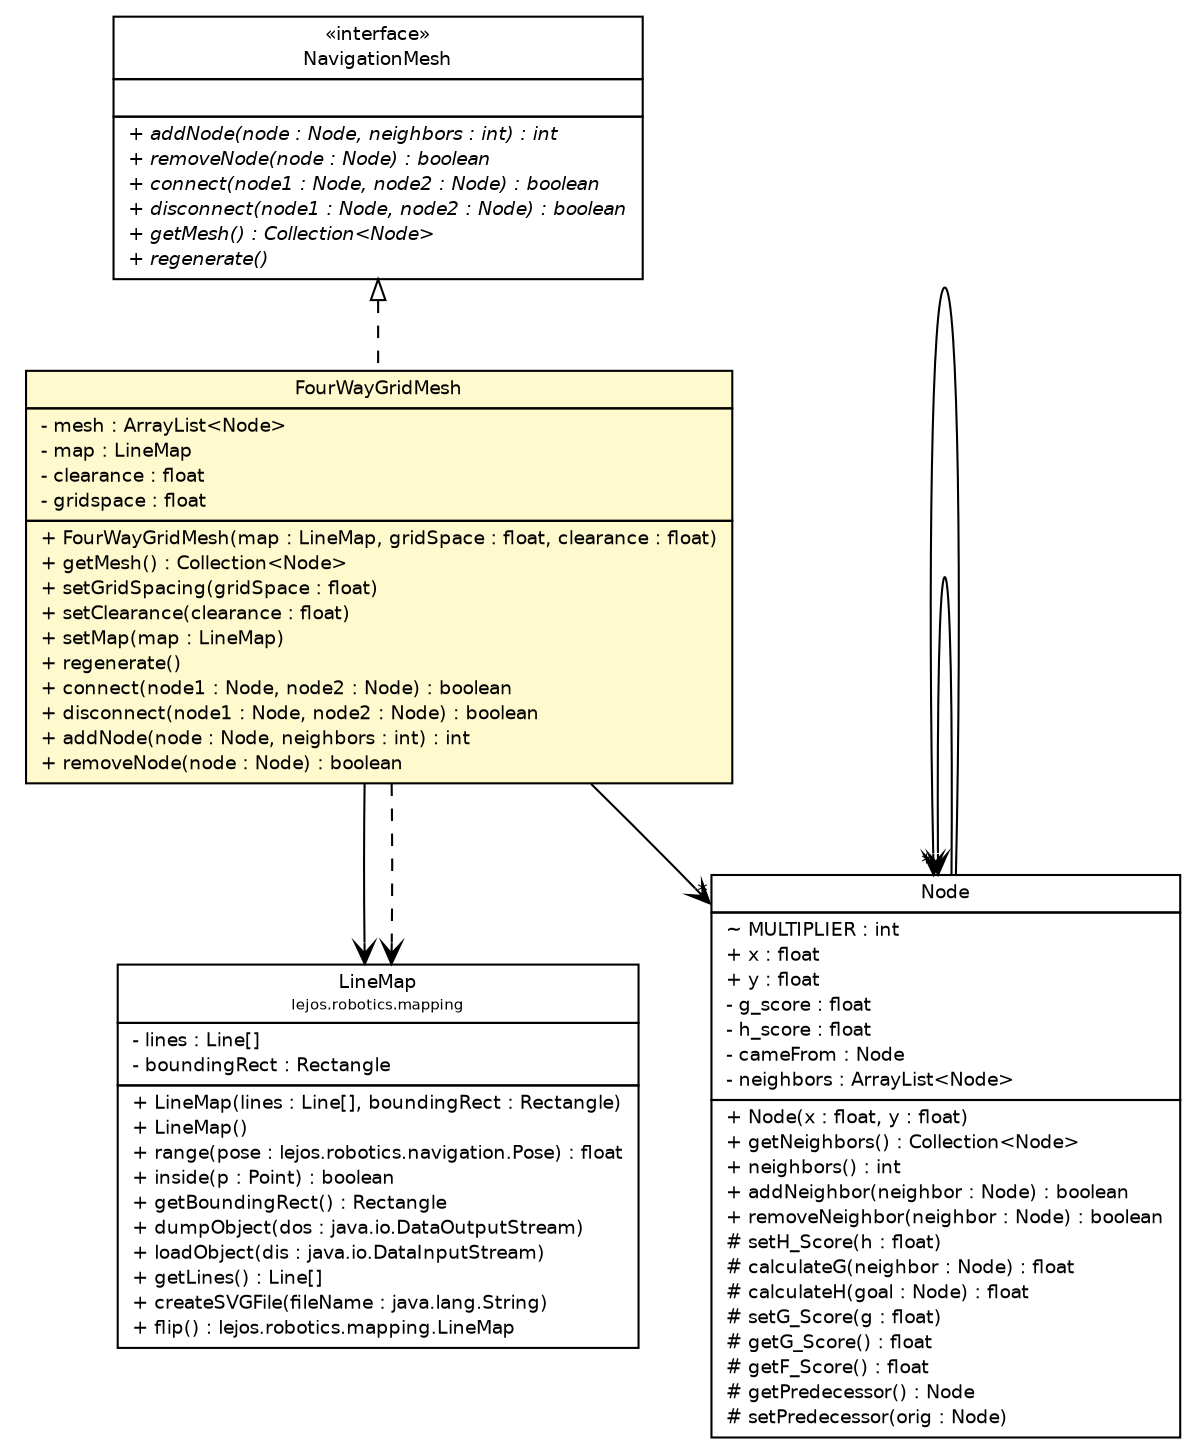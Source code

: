 #!/usr/local/bin/dot
#
# Class diagram 
# Generated by UMLGraph version R5_6-24-gf6e263 (http://www.umlgraph.org/)
#

digraph G {
	edge [fontname="Helvetica",fontsize=10,labelfontname="Helvetica",labelfontsize=10];
	node [fontname="Helvetica",fontsize=10,shape=plaintext];
	nodesep=0.25;
	ranksep=0.5;
	// lejos.robotics.mapping.LineMap
	c1609 [label=<<table title="lejos.robotics.mapping.LineMap" border="0" cellborder="1" cellspacing="0" cellpadding="2" port="p" href="../mapping/LineMap.html">
		<tr><td><table border="0" cellspacing="0" cellpadding="1">
<tr><td align="center" balign="center"> LineMap </td></tr>
<tr><td align="center" balign="center"><font point-size="7.0"> lejos.robotics.mapping </font></td></tr>
		</table></td></tr>
		<tr><td><table border="0" cellspacing="0" cellpadding="1">
<tr><td align="left" balign="left"> - lines : Line[] </td></tr>
<tr><td align="left" balign="left"> - boundingRect : Rectangle </td></tr>
		</table></td></tr>
		<tr><td><table border="0" cellspacing="0" cellpadding="1">
<tr><td align="left" balign="left"> + LineMap(lines : Line[], boundingRect : Rectangle) </td></tr>
<tr><td align="left" balign="left"> + LineMap() </td></tr>
<tr><td align="left" balign="left"> + range(pose : lejos.robotics.navigation.Pose) : float </td></tr>
<tr><td align="left" balign="left"> + inside(p : Point) : boolean </td></tr>
<tr><td align="left" balign="left"> + getBoundingRect() : Rectangle </td></tr>
<tr><td align="left" balign="left"> + dumpObject(dos : java.io.DataOutputStream) </td></tr>
<tr><td align="left" balign="left"> + loadObject(dis : java.io.DataInputStream) </td></tr>
<tr><td align="left" balign="left"> + getLines() : Line[] </td></tr>
<tr><td align="left" balign="left"> + createSVGFile(fileName : java.lang.String) </td></tr>
<tr><td align="left" balign="left"> + flip() : lejos.robotics.mapping.LineMap </td></tr>
		</table></td></tr>
		</table>>, URL="../mapping/LineMap.html", fontname="Helvetica", fontcolor="black", fontsize=9.0];
	// lejos.robotics.pathfinding.FourWayGridMesh
	c1648 [label=<<table title="lejos.robotics.pathfinding.FourWayGridMesh" border="0" cellborder="1" cellspacing="0" cellpadding="2" port="p" bgcolor="lemonChiffon" href="./FourWayGridMesh.html">
		<tr><td><table border="0" cellspacing="0" cellpadding="1">
<tr><td align="center" balign="center"> FourWayGridMesh </td></tr>
		</table></td></tr>
		<tr><td><table border="0" cellspacing="0" cellpadding="1">
<tr><td align="left" balign="left"> - mesh : ArrayList&lt;Node&gt; </td></tr>
<tr><td align="left" balign="left"> - map : LineMap </td></tr>
<tr><td align="left" balign="left"> - clearance : float </td></tr>
<tr><td align="left" balign="left"> - gridspace : float </td></tr>
		</table></td></tr>
		<tr><td><table border="0" cellspacing="0" cellpadding="1">
<tr><td align="left" balign="left"> + FourWayGridMesh(map : LineMap, gridSpace : float, clearance : float) </td></tr>
<tr><td align="left" balign="left"> + getMesh() : Collection&lt;Node&gt; </td></tr>
<tr><td align="left" balign="left"> + setGridSpacing(gridSpace : float) </td></tr>
<tr><td align="left" balign="left"> + setClearance(clearance : float) </td></tr>
<tr><td align="left" balign="left"> + setMap(map : LineMap) </td></tr>
<tr><td align="left" balign="left"> + regenerate() </td></tr>
<tr><td align="left" balign="left"> + connect(node1 : Node, node2 : Node) : boolean </td></tr>
<tr><td align="left" balign="left"> + disconnect(node1 : Node, node2 : Node) : boolean </td></tr>
<tr><td align="left" balign="left"> + addNode(node : Node, neighbors : int) : int </td></tr>
<tr><td align="left" balign="left"> + removeNode(node : Node) : boolean </td></tr>
		</table></td></tr>
		</table>>, URL="./FourWayGridMesh.html", fontname="Helvetica", fontcolor="black", fontsize=9.0];
	// lejos.robotics.pathfinding.NavigationMesh
	c1650 [label=<<table title="lejos.robotics.pathfinding.NavigationMesh" border="0" cellborder="1" cellspacing="0" cellpadding="2" port="p" href="./NavigationMesh.html">
		<tr><td><table border="0" cellspacing="0" cellpadding="1">
<tr><td align="center" balign="center"> &#171;interface&#187; </td></tr>
<tr><td align="center" balign="center"> NavigationMesh </td></tr>
		</table></td></tr>
		<tr><td><table border="0" cellspacing="0" cellpadding="1">
<tr><td align="left" balign="left">  </td></tr>
		</table></td></tr>
		<tr><td><table border="0" cellspacing="0" cellpadding="1">
<tr><td align="left" balign="left"><font face="Helvetica-Oblique" point-size="9.0"> + addNode(node : Node, neighbors : int) : int </font></td></tr>
<tr><td align="left" balign="left"><font face="Helvetica-Oblique" point-size="9.0"> + removeNode(node : Node) : boolean </font></td></tr>
<tr><td align="left" balign="left"><font face="Helvetica-Oblique" point-size="9.0"> + connect(node1 : Node, node2 : Node) : boolean </font></td></tr>
<tr><td align="left" balign="left"><font face="Helvetica-Oblique" point-size="9.0"> + disconnect(node1 : Node, node2 : Node) : boolean </font></td></tr>
<tr><td align="left" balign="left"><font face="Helvetica-Oblique" point-size="9.0"> + getMesh() : Collection&lt;Node&gt; </font></td></tr>
<tr><td align="left" balign="left"><font face="Helvetica-Oblique" point-size="9.0"> + regenerate() </font></td></tr>
		</table></td></tr>
		</table>>, URL="./NavigationMesh.html", fontname="Helvetica", fontcolor="black", fontsize=9.0];
	// lejos.robotics.pathfinding.Node
	c1651 [label=<<table title="lejos.robotics.pathfinding.Node" border="0" cellborder="1" cellspacing="0" cellpadding="2" port="p" href="./Node.html">
		<tr><td><table border="0" cellspacing="0" cellpadding="1">
<tr><td align="center" balign="center"> Node </td></tr>
		</table></td></tr>
		<tr><td><table border="0" cellspacing="0" cellpadding="1">
<tr><td align="left" balign="left"> ~ MULTIPLIER : int </td></tr>
<tr><td align="left" balign="left"> + x : float </td></tr>
<tr><td align="left" balign="left"> + y : float </td></tr>
<tr><td align="left" balign="left"> - g_score : float </td></tr>
<tr><td align="left" balign="left"> - h_score : float </td></tr>
<tr><td align="left" balign="left"> - cameFrom : Node </td></tr>
<tr><td align="left" balign="left"> - neighbors : ArrayList&lt;Node&gt; </td></tr>
		</table></td></tr>
		<tr><td><table border="0" cellspacing="0" cellpadding="1">
<tr><td align="left" balign="left"> + Node(x : float, y : float) </td></tr>
<tr><td align="left" balign="left"> + getNeighbors() : Collection&lt;Node&gt; </td></tr>
<tr><td align="left" balign="left"> + neighbors() : int </td></tr>
<tr><td align="left" balign="left"> + addNeighbor(neighbor : Node) : boolean </td></tr>
<tr><td align="left" balign="left"> + removeNeighbor(neighbor : Node) : boolean </td></tr>
<tr><td align="left" balign="left"> # setH_Score(h : float) </td></tr>
<tr><td align="left" balign="left"> # calculateG(neighbor : Node) : float </td></tr>
<tr><td align="left" balign="left"> # calculateH(goal : Node) : float </td></tr>
<tr><td align="left" balign="left"> # setG_Score(g : float) </td></tr>
<tr><td align="left" balign="left"> # getG_Score() : float </td></tr>
<tr><td align="left" balign="left"> # getF_Score() : float </td></tr>
<tr><td align="left" balign="left"> # getPredecessor() : Node </td></tr>
<tr><td align="left" balign="left"> # setPredecessor(orig : Node) </td></tr>
		</table></td></tr>
		</table>>, URL="./Node.html", fontname="Helvetica", fontcolor="black", fontsize=9.0];
	//lejos.robotics.pathfinding.FourWayGridMesh implements lejos.robotics.pathfinding.NavigationMesh
	c1650:p -> c1648:p [dir=back,arrowtail=empty,style=dashed];
	// lejos.robotics.pathfinding.FourWayGridMesh NAVASSOC lejos.robotics.pathfinding.Node
	c1648:p -> c1651:p [taillabel="", label="", headlabel="*", fontname="Helvetica", fontcolor="black", fontsize=10.0, color="black", arrowhead=open];
	// lejos.robotics.pathfinding.FourWayGridMesh NAVASSOC lejos.robotics.mapping.LineMap
	c1648:p -> c1609:p [taillabel="", label="", headlabel="", fontname="Helvetica", fontcolor="black", fontsize=10.0, color="black", arrowhead=open];
	// lejos.robotics.pathfinding.Node NAVASSOC lejos.robotics.pathfinding.Node
	c1651:p -> c1651:p [taillabel="", label="", headlabel="", fontname="Helvetica", fontcolor="black", fontsize=10.0, color="black", arrowhead=open];
	// lejos.robotics.pathfinding.Node NAVASSOC lejos.robotics.pathfinding.Node
	c1651:p -> c1651:p [taillabel="", label="", headlabel="*", fontname="Helvetica", fontcolor="black", fontsize=10.0, color="black", arrowhead=open];
	// lejos.robotics.pathfinding.FourWayGridMesh DEPEND lejos.robotics.mapping.LineMap
	c1648:p -> c1609:p [taillabel="", label="", headlabel="", fontname="Helvetica", fontcolor="black", fontsize=10.0, color="black", arrowhead=open, style=dashed];
}

